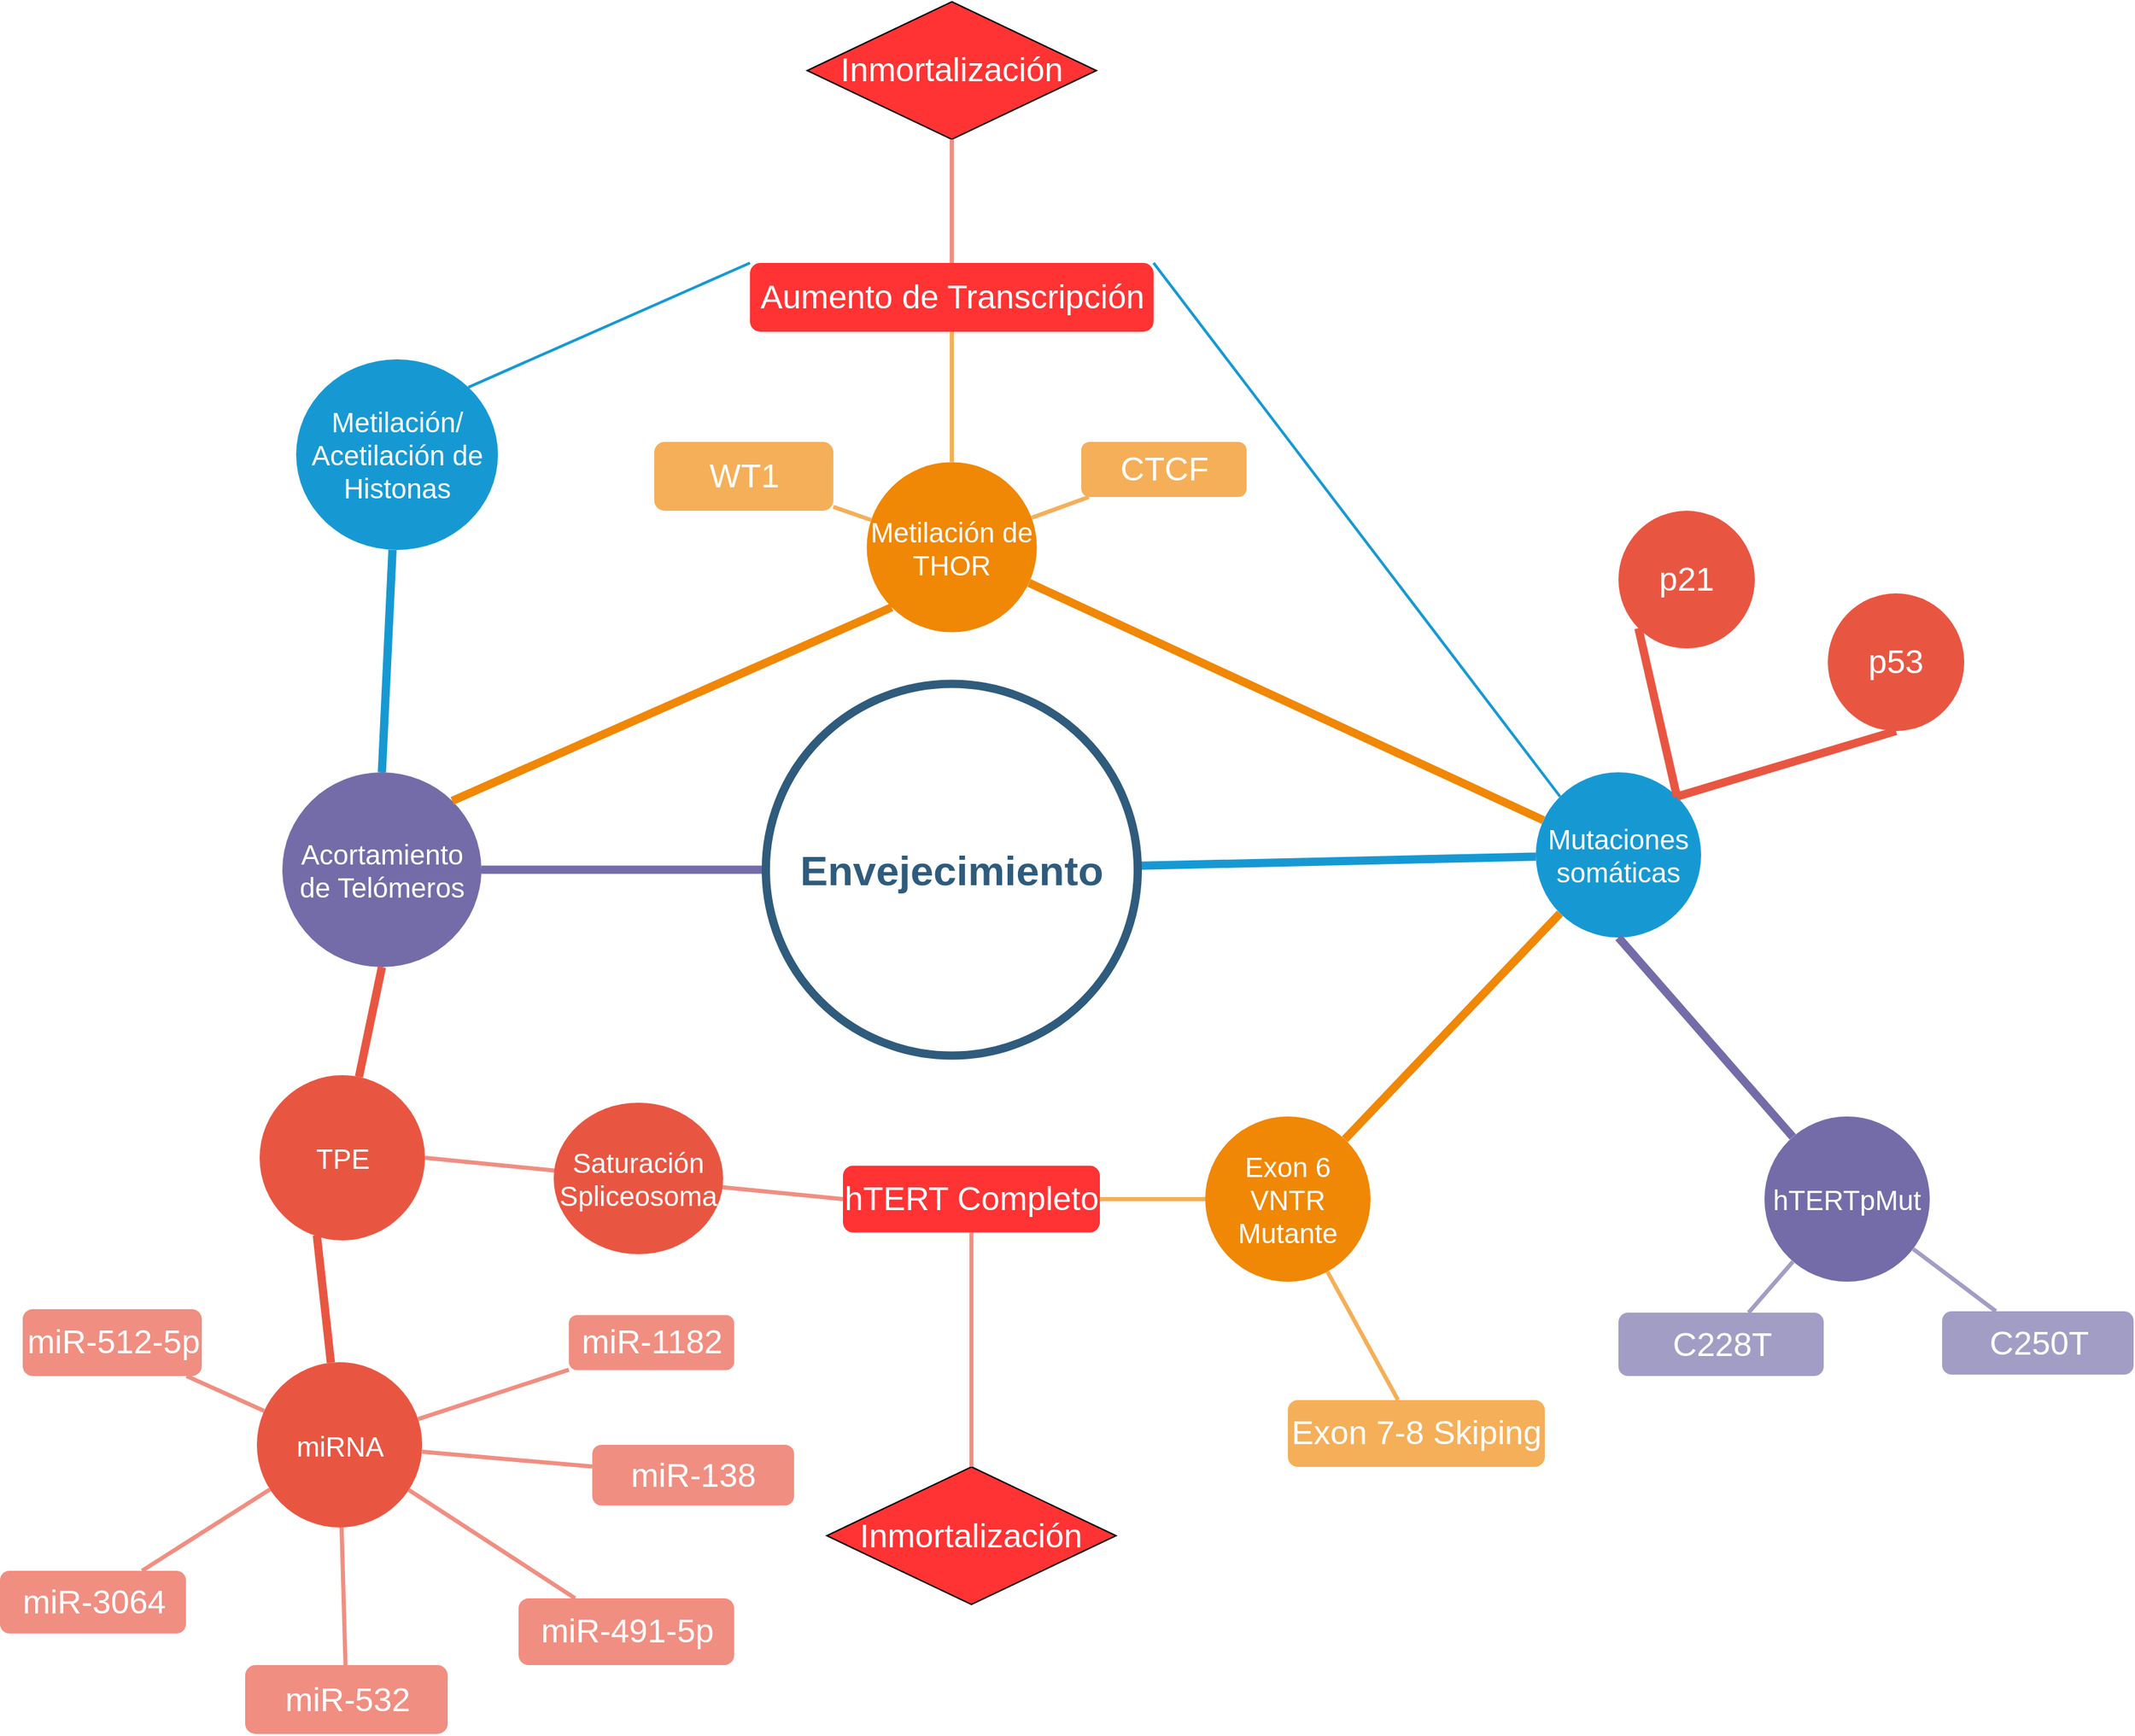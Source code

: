 <mxfile version="20.4.1" type="onedrive"><diagram id="6a731a19-8d31-9384-78a2-239565b7b9f0" name="Page-1"><mxGraphModel grid="1" page="1" gridSize="10" guides="1" tooltips="1" connect="1" arrows="1" fold="1" pageScale="1" pageWidth="1169" pageHeight="827" background="none" math="0" shadow="0"><root><mxCell id="0"/><mxCell id="1" parent="0"/><mxCell id="1350" value="Metilación/&lt;br&gt;Acetilación de Histonas" style="ellipse;whiteSpace=wrap;html=1;shadow=0;fontFamily=Helvetica;fontSize=20;fontColor=#FFFFFF;align=center;strokeWidth=3;fillColor=#1699D3;strokeColor=none;" vertex="1" parent="1"><mxGeometry x="620" y="430" width="146.5" height="138.5" as="geometry"/></mxCell><mxCell id="1351" value="Metilación de THOR" style="ellipse;whiteSpace=wrap;html=1;shadow=0;fontFamily=Helvetica;fontSize=20;fontColor=#FFFFFF;align=center;strokeWidth=3;fillColor=#F08705;strokeColor=none;gradientColor=none;" vertex="1" parent="1"><mxGeometry x="1034.25" y="504.75" width="123.5" height="123.5" as="geometry"/></mxCell><mxCell id="1353" value="Mutaciones somáticas" style="ellipse;whiteSpace=wrap;html=1;shadow=0;fontFamily=Helvetica;fontSize=20;fontColor=#FFFFFF;align=center;strokeWidth=3;fillColor=#1699D3;strokeColor=none;" vertex="1" parent="1"><mxGeometry x="1520" y="730" width="120" height="120" as="geometry"/></mxCell><mxCell id="1354" value="hTERTpMut" style="ellipse;whiteSpace=wrap;html=1;shadow=0;fontFamily=Helvetica;fontSize=20;fontColor=#FFFFFF;align=center;strokeWidth=3;fillColor=#736ca8;strokeColor=none;" vertex="1" parent="1"><mxGeometry x="1686" y="980" width="120" height="120" as="geometry"/></mxCell><mxCell id="1355" value="Exon 6 VNTR Mutante" style="ellipse;whiteSpace=wrap;html=1;shadow=0;fontFamily=Helvetica;fontSize=20;fontColor=#FFFFFF;align=center;strokeWidth=3;fillColor=#F08705;strokeColor=none;" vertex="1" parent="1"><mxGeometry x="1280" y="980" width="120" height="120" as="geometry"/></mxCell><mxCell id="1356" value="miRNA" style="ellipse;whiteSpace=wrap;html=1;shadow=0;fontFamily=Helvetica;fontSize=20;fontColor=#FFFFFF;align=center;strokeWidth=3;fillColor=#E85642;strokeColor=none;" vertex="1" parent="1"><mxGeometry x="591.5" y="1158.5" width="120" height="120" as="geometry"/></mxCell><mxCell id="1357" value="&lt;font style=&quot;font-size: 24px;&quot;&gt;WT1&lt;/font&gt;" style="rounded=1;fillColor=#f5af58;strokeColor=none;strokeWidth=3;shadow=0;html=1;fontColor=#FFFFFF;" vertex="1" parent="1"><mxGeometry x="880" y="490" width="130" height="50" as="geometry"/></mxCell><mxCell id="1359" style="endArrow=none;strokeWidth=6;strokeColor=#1699D3;html=1;exitX=0.5;exitY=0;exitDx=0;exitDy=0;" edge="1" parent="1" source="1516" target="1350"><mxGeometry relative="1" as="geometry"/></mxCell><mxCell id="1360" style="endArrow=none;strokeWidth=6;strokeColor=#f08705;html=1;" edge="1" parent="1" source="1353" target="1351"><mxGeometry relative="1" as="geometry"/></mxCell><mxCell id="1361" style="endArrow=none;strokeWidth=6;strokeColor=#E85642;html=1;exitX=1;exitY=0;exitDx=0;exitDy=0;entryX=0;entryY=1;entryDx=0;entryDy=0;" edge="1" parent="1" source="1353" target="rIe2sCNLpzGbcKBKIpfg-1549"><mxGeometry relative="1" as="geometry"><mxPoint x="1740.045" y="472.722" as="targetPoint"/></mxGeometry></mxCell><mxCell id="1362" style="endArrow=none;strokeWidth=6;strokeColor=#1699D3;html=1;" edge="1" parent="1" source="1515" target="1353"><mxGeometry relative="1" as="geometry"/></mxCell><mxCell id="1363" style="endArrow=none;strokeWidth=6;strokeColor=#736CA8;html=1;" edge="1" parent="1" source="1515" target="1516"><mxGeometry relative="1" as="geometry"/></mxCell><mxCell id="1364" style="endArrow=none;strokeWidth=6;strokeColor=#736ca8;html=1;exitX=0.5;exitY=1;exitDx=0;exitDy=0;" edge="1" parent="1" source="1353" target="1354"><mxGeometry relative="1" as="geometry"/></mxCell><mxCell id="1365" value="" style="edgeStyle=none;endArrow=none;strokeWidth=6;strokeColor=#F08705;html=1;exitX=0;exitY=1;exitDx=0;exitDy=0;" edge="1" parent="1" source="1353" target="1355"><mxGeometry x="181" y="226.5" width="100" height="100" as="geometry"><mxPoint x="181" y="326.5" as="sourcePoint"/><mxPoint x="281" y="226.5" as="targetPoint"/></mxGeometry></mxCell><mxCell id="1366" value="" style="edgeStyle=none;endArrow=none;strokeWidth=6;strokeColor=#E85642;html=1;exitX=0.346;exitY=0.969;exitDx=0;exitDy=0;startArrow=none;exitPerimeter=0;" edge="1" parent="1" source="rIe2sCNLpzGbcKBKIpfg-1543" target="1356"><mxGeometry x="181" y="226.5" width="100" height="100" as="geometry"><mxPoint x="181" y="326.5" as="sourcePoint"/><mxPoint x="281" y="226.5" as="targetPoint"/></mxGeometry></mxCell><mxCell id="1388" value="&lt;font style=&quot;font-size: 24px;&quot;&gt;CTCF&lt;/font&gt;" style="rounded=1;fillColor=#f5af58;strokeColor=none;strokeWidth=3;shadow=0;html=1;fontColor=#FFFFFF;" vertex="1" parent="1"><mxGeometry x="1190" y="490" width="120" height="40" as="geometry"/></mxCell><mxCell id="1399" value="" style="edgeStyle=none;endArrow=none;strokeWidth=3;strokeColor=#F5AF58;html=1;" edge="1" parent="1" source="1351" target="1357"><mxGeometry x="-25.75" y="256.5" width="100" height="100" as="geometry"><mxPoint x="-25.75" y="356.5" as="sourcePoint"/><mxPoint x="74.25" y="256.5" as="targetPoint"/></mxGeometry></mxCell><mxCell id="1400" value="" style="edgeStyle=none;endArrow=none;strokeWidth=3;strokeColor=#F5AF58;html=1;" edge="1" parent="1" source="1351" target="1388"><mxGeometry x="-25.75" y="256.5" width="100" height="100" as="geometry"><mxPoint x="-25.75" y="356.5" as="sourcePoint"/><mxPoint x="74.25" y="256.5" as="targetPoint"/></mxGeometry></mxCell><mxCell id="1459" value="&lt;font style=&quot;font-size: 24px;&quot;&gt;C228T&lt;/font&gt;" style="rounded=1;fillColor=#a29dc5;strokeColor=none;strokeWidth=3;shadow=0;html=1;fontColor=#FFFFFF;" vertex="1" parent="1"><mxGeometry x="1580" y="1122.5" width="149" height="46" as="geometry"/></mxCell><mxCell id="1460" value="&lt;font style=&quot;font-size: 24px;&quot;&gt;C250T&lt;/font&gt;" style="rounded=1;fillColor=#a29dc5;strokeColor=none;strokeWidth=3;shadow=0;html=1;fontColor=#FFFFFF;" vertex="1" parent="1"><mxGeometry x="1815" y="1121.5" width="139" height="46" as="geometry"/></mxCell><mxCell id="1463" value="" style="edgeStyle=none;endArrow=none;strokeWidth=3;strokeColor=#A29DC5;html=1;" edge="1" parent="1" source="1354" target="1460"><mxGeometry x="226" y="-295" width="100" height="100" as="geometry"><mxPoint x="226" y="-195" as="sourcePoint"/><mxPoint x="326" y="-295" as="targetPoint"/></mxGeometry></mxCell><mxCell id="1469" value="&lt;font style=&quot;font-size: 24px;&quot;&gt;Exon 7-8 Skiping&lt;/font&gt;" style="rounded=1;fillColor=#f5af58;strokeColor=none;strokeWidth=3;shadow=0;html=1;fontColor=#FFFFFF;" vertex="1" parent="1"><mxGeometry x="1340" y="1186" width="186.5" height="48.5" as="geometry"/></mxCell><mxCell id="1481" value="" style="edgeStyle=none;endArrow=none;strokeWidth=3;strokeColor=#F5AF58;html=1;" edge="1" parent="1" source="1355" target="1469"><mxGeometry x="243.5" y="39" width="100" height="100" as="geometry"><mxPoint x="243.5" y="139" as="sourcePoint"/><mxPoint x="343.5" y="39" as="targetPoint"/></mxGeometry></mxCell><mxCell id="1490" value="&lt;font style=&quot;font-size: 24px;&quot;&gt;miR-1182&lt;/font&gt;" style="rounded=1;fillColor=#f08e81;strokeColor=none;strokeWidth=3;shadow=0;html=1;fontColor=#FFFFFF;" vertex="1" parent="1"><mxGeometry x="818" y="1124.25" width="120" height="40" as="geometry"/></mxCell><mxCell id="1497" value="&lt;font style=&quot;font-size: 24px;&quot;&gt;miR-512-5p&lt;/font&gt;" style="rounded=1;fillColor=#f08e81;strokeColor=none;strokeWidth=3;shadow=0;html=1;fontColor=#FFFFFF;" vertex="1" parent="1"><mxGeometry x="421.5" y="1120" width="130" height="48.5" as="geometry"/></mxCell><mxCell id="1498" value="&lt;font style=&quot;font-size: 24px;&quot;&gt;miR-3064&lt;/font&gt;" style="rounded=1;fillColor=#f08e81;strokeColor=none;strokeWidth=3;shadow=0;html=1;fontColor=#FFFFFF;" vertex="1" parent="1"><mxGeometry x="405" y="1310" width="135" height="45.5" as="geometry"/></mxCell><mxCell id="1499" value="&lt;font style=&quot;font-size: 24px;&quot;&gt;miR-532&lt;/font&gt;" style="rounded=1;fillColor=#f08e81;strokeColor=none;strokeWidth=3;shadow=0;html=1;fontColor=#FFFFFF;" vertex="1" parent="1"><mxGeometry x="583" y="1378.5" width="147" height="50" as="geometry"/></mxCell><mxCell id="1500" value="&lt;font style=&quot;font-size: 24px;&quot;&gt;miR-491-5p&lt;/font&gt;" style="rounded=1;fillColor=#f08e81;strokeColor=none;strokeWidth=3;shadow=0;html=1;fontColor=#FFFFFF;" vertex="1" parent="1"><mxGeometry x="781.5" y="1330" width="156.5" height="48.5" as="geometry"/></mxCell><mxCell id="1501" value="&lt;font style=&quot;font-size: 24px;&quot;&gt;miR-138&lt;/font&gt;" style="rounded=1;fillColor=#f08e81;strokeColor=none;strokeWidth=3;shadow=0;html=1;fontColor=#FFFFFF;" vertex="1" parent="1"><mxGeometry x="835" y="1218.5" width="146.5" height="44" as="geometry"/></mxCell><mxCell id="1502" value="" style="edgeStyle=none;endArrow=none;strokeWidth=3;strokeColor=#F08E81;html=1;" edge="1" parent="1" source="1356" target="1501"><mxGeometry x="240" y="40" width="100" height="100" as="geometry"><mxPoint x="240" y="140" as="sourcePoint"/><mxPoint x="340" y="40" as="targetPoint"/></mxGeometry></mxCell><mxCell id="1503" value="" style="edgeStyle=none;endArrow=none;strokeWidth=3;strokeColor=#F08E81;html=1;" edge="1" parent="1" source="1356" target="1490"><mxGeometry x="240" y="40" width="100" height="100" as="geometry"><mxPoint x="240" y="140" as="sourcePoint"/><mxPoint x="340" y="40" as="targetPoint"/></mxGeometry></mxCell><mxCell id="1510" value="" style="edgeStyle=none;endArrow=none;strokeWidth=3;strokeColor=#F08E81;html=1;" edge="1" parent="1" source="1356" target="1497"><mxGeometry x="240" y="40" width="100" height="100" as="geometry"><mxPoint x="240" y="140" as="sourcePoint"/><mxPoint x="340" y="40" as="targetPoint"/></mxGeometry></mxCell><mxCell id="1511" value="" style="edgeStyle=none;endArrow=none;strokeWidth=3;strokeColor=#F08E81;html=1;" edge="1" parent="1" source="1356" target="1498"><mxGeometry x="240" y="40" width="100" height="100" as="geometry"><mxPoint x="240" y="140" as="sourcePoint"/><mxPoint x="340" y="40" as="targetPoint"/></mxGeometry></mxCell><mxCell id="1512" value="" style="edgeStyle=none;endArrow=none;strokeWidth=3;strokeColor=#F08E81;html=1;" edge="1" parent="1" source="1356" target="1499"><mxGeometry x="240" y="40" width="100" height="100" as="geometry"><mxPoint x="240" y="140" as="sourcePoint"/><mxPoint x="340" y="40" as="targetPoint"/></mxGeometry></mxCell><mxCell id="1513" value="" style="edgeStyle=none;endArrow=none;strokeWidth=3;strokeColor=#F08E81;html=1;" edge="1" parent="1" source="1356" target="1500"><mxGeometry x="240" y="40" width="100" height="100" as="geometry"><mxPoint x="240" y="140" as="sourcePoint"/><mxPoint x="340" y="40" as="targetPoint"/></mxGeometry></mxCell><mxCell id="1515" value="Envejecimiento" style="ellipse;whiteSpace=wrap;html=1;shadow=0;fontFamily=Helvetica;fontSize=30;fontColor=#2F5B7C;align=center;strokeColor=#2F5B7C;strokeWidth=6;fillColor=#FFFFFF;fontStyle=1;gradientColor=none;" vertex="1" parent="1"><mxGeometry x="961" y="665.75" width="270" height="270" as="geometry"/></mxCell><mxCell id="1516" value="Acortamiento de Telómeros" style="ellipse;whiteSpace=wrap;html=1;shadow=0;fontFamily=Helvetica;fontSize=20;fontColor=#FFFFFF;align=center;strokeWidth=3;fillColor=#736ca8;strokeColor=none;" vertex="1" parent="1"><mxGeometry x="610" y="730" width="144.5" height="141.5" as="geometry"/></mxCell><mxCell id="1541" value="" style="edgeStyle=none;endArrow=none;strokeWidth=3;strokeColor=#A29DC5;html=1;" edge="1" parent="1" source="1354" target="1459"><mxGeometry x="-1199" y="-600" width="100" height="100" as="geometry"><mxPoint x="-1199" y="-500" as="sourcePoint"/><mxPoint x="-1099" y="-600" as="targetPoint"/></mxGeometry></mxCell><mxCell id="rIe2sCNLpzGbcKBKIpfg-1543" value="TPE" style="ellipse;whiteSpace=wrap;html=1;shadow=0;fontFamily=Helvetica;fontSize=20;fontColor=#FFFFFF;align=center;strokeWidth=3;fillColor=#E85642;strokeColor=none;" vertex="1" parent="1"><mxGeometry x="593.5" y="950" width="120" height="120" as="geometry"/></mxCell><mxCell id="rIe2sCNLpzGbcKBKIpfg-1544" value="" style="edgeStyle=none;endArrow=none;strokeWidth=6;strokeColor=#E85642;html=1;exitX=0.5;exitY=1;exitDx=0;exitDy=0;" edge="1" parent="1" source="1516" target="rIe2sCNLpzGbcKBKIpfg-1543"><mxGeometry x="181" y="226.5" width="100" height="100" as="geometry"><mxPoint x="682.25" y="871.5" as="sourcePoint"/><mxPoint x="628.943" y="1172.416" as="targetPoint"/></mxGeometry></mxCell><mxCell id="rIe2sCNLpzGbcKBKIpfg-1546" style="endArrow=none;strokeWidth=6;strokeColor=#f08705;html=1;entryX=0;entryY=1;entryDx=0;entryDy=0;exitX=1;exitY=0;exitDx=0;exitDy=0;" edge="1" parent="1" source="1516" target="1351"><mxGeometry relative="1" as="geometry"><mxPoint x="1065.711" y="848.109" as="sourcePoint"/><mxPoint x="738.499" y="516.497" as="targetPoint"/></mxGeometry></mxCell><mxCell id="rIe2sCNLpzGbcKBKIpfg-1549" value="&lt;font style=&quot;font-size: 24px;&quot;&gt;p21&lt;/font&gt;" style="ellipse;whiteSpace=wrap;html=1;shadow=0;fontFamily=Helvetica;fontSize=20;fontColor=#FFFFFF;align=center;strokeWidth=3;fillColor=#E85642;strokeColor=none;" vertex="1" parent="1"><mxGeometry x="1580" y="540" width="99" height="100" as="geometry"/></mxCell><mxCell id="rIe2sCNLpzGbcKBKIpfg-1550" style="endArrow=none;strokeWidth=6;strokeColor=#E85642;html=1;exitX=1;exitY=0;exitDx=0;exitDy=0;entryX=0.5;entryY=1;entryDx=0;entryDy=0;" edge="1" parent="1" source="1353" target="rIe2sCNLpzGbcKBKIpfg-1551"><mxGeometry relative="1" as="geometry"><mxPoint x="1703.426" y="864.074" as="sourcePoint"/><mxPoint x="1820.045" y="552.722" as="targetPoint"/></mxGeometry></mxCell><mxCell id="rIe2sCNLpzGbcKBKIpfg-1551" value="&lt;font style=&quot;font-size: 24px;&quot;&gt;p53&lt;/font&gt;" style="ellipse;whiteSpace=wrap;html=1;shadow=0;fontFamily=Helvetica;fontSize=20;fontColor=#FFFFFF;align=center;strokeWidth=3;fillColor=#E85642;strokeColor=none;" vertex="1" parent="1"><mxGeometry x="1732" y="600" width="99" height="100" as="geometry"/></mxCell><mxCell id="rIe2sCNLpzGbcKBKIpfg-1552" value="" style="edgeStyle=none;endArrow=none;strokeWidth=3;strokeColor=#F5AF58;html=1;exitX=0;exitY=0.5;exitDx=0;exitDy=0;entryX=1;entryY=0.5;entryDx=0;entryDy=0;" edge="1" parent="1" source="1355" target="rIe2sCNLpzGbcKBKIpfg-1553"><mxGeometry x="253.5" y="49" width="100" height="100" as="geometry"><mxPoint x="1331.026" y="1106.921" as="sourcePoint"/><mxPoint x="1160" y="1040" as="targetPoint"/></mxGeometry></mxCell><mxCell id="rIe2sCNLpzGbcKBKIpfg-1553" value="&lt;font style=&quot;font-size: 24px;&quot;&gt;hTERT Completo&lt;/font&gt;" style="rounded=1;fillColor=#FF3333;strokeColor=none;strokeWidth=3;shadow=0;html=1;fontColor=#FFFFFF;" vertex="1" parent="1"><mxGeometry x="1017" y="1015.75" width="186.5" height="48.5" as="geometry"/></mxCell><mxCell id="rIe2sCNLpzGbcKBKIpfg-1555" value="" style="edgeStyle=none;endArrow=none;strokeWidth=3;strokeColor=#F08E81;html=1;exitX=1;exitY=0.5;exitDx=0;exitDy=0;entryX=0;entryY=0.5;entryDx=0;entryDy=0;" edge="1" parent="1" source="rIe2sCNLpzGbcKBKIpfg-1543" target="rIe2sCNLpzGbcKBKIpfg-1553"><mxGeometry x="258.91" y="-130.47" width="100" height="100" as="geometry"><mxPoint x="738.495" y="1015.747" as="sourcePoint"/><mxPoint x="841.253" y="945.03" as="targetPoint"/></mxGeometry></mxCell><mxCell id="rIe2sCNLpzGbcKBKIpfg-1556" value="Saturación Spliceosoma" style="ellipse;whiteSpace=wrap;html=1;shadow=0;fontFamily=Helvetica;fontSize=20;fontColor=#FFFFFF;align=center;strokeWidth=3;fillColor=#E85642;strokeColor=none;" vertex="1" parent="1"><mxGeometry x="807" y="970" width="123" height="110" as="geometry"/></mxCell><mxCell id="rIe2sCNLpzGbcKBKIpfg-1557" value="&lt;font color=&quot;#ffffff&quot;&gt;Inmortalización&lt;/font&gt;" style="rhombus;whiteSpace=wrap;html=1;fontSize=24;fillColor=#FF3333;" vertex="1" parent="1"><mxGeometry x="1005.25" y="1234.5" width="210" height="100" as="geometry"/></mxCell><mxCell id="rIe2sCNLpzGbcKBKIpfg-1559" value="" style="edgeStyle=none;endArrow=none;strokeWidth=3;strokeColor=#F08E81;html=1;exitX=0.5;exitY=1;exitDx=0;exitDy=0;entryX=0.5;entryY=0;entryDx=0;entryDy=0;" edge="1" parent="1" source="rIe2sCNLpzGbcKBKIpfg-1553" target="rIe2sCNLpzGbcKBKIpfg-1557"><mxGeometry x="521.91" y="31.03" width="100" height="100" as="geometry"><mxPoint x="976.5" y="1171.5" as="sourcePoint"/><mxPoint x="1110" y="1250" as="targetPoint"/></mxGeometry></mxCell><mxCell id="rIe2sCNLpzGbcKBKIpfg-1561" value="&lt;font style=&quot;font-size: 24px;&quot;&gt;Aumento de Transcripción&lt;/font&gt;" style="rounded=1;fillColor=#FF3333;strokeColor=none;strokeWidth=3;shadow=0;html=1;fontColor=#FFFFFF;gradientColor=none;gradientDirection=radial;" vertex="1" parent="1"><mxGeometry x="949.5" y="360" width="293" height="50" as="geometry"/></mxCell><mxCell id="rIe2sCNLpzGbcKBKIpfg-1562" style="endArrow=none;strokeWidth=2;strokeColor=#1699D3;html=1;exitX=1;exitY=0;exitDx=0;exitDy=0;entryX=0;entryY=0;entryDx=0;entryDy=0;" edge="1" parent="1" source="1350" target="rIe2sCNLpzGbcKBKIpfg-1561"><mxGeometry relative="1" as="geometry"><mxPoint x="822.5" y="494.56" as="sourcePoint"/><mxPoint x="830.492" y="333.002" as="targetPoint"/></mxGeometry></mxCell><mxCell id="rIe2sCNLpzGbcKBKIpfg-1564" value="" style="edgeStyle=none;endArrow=none;strokeWidth=3;strokeColor=#F5AF58;html=1;entryX=0.5;entryY=1;entryDx=0;entryDy=0;exitX=0.5;exitY=0;exitDx=0;exitDy=0;" edge="1" parent="1" source="1351" target="rIe2sCNLpzGbcKBKIpfg-1561"><mxGeometry x="104.25" y="136.5" width="100" height="100" as="geometry"><mxPoint x="1100" y="470" as="sourcePoint"/><mxPoint x="1050" y="440" as="targetPoint"/><Array as="points"/></mxGeometry></mxCell><mxCell id="rIe2sCNLpzGbcKBKIpfg-1567" style="endArrow=none;strokeWidth=2;strokeColor=#1699D3;html=1;exitX=1;exitY=0;exitDx=0;exitDy=0;entryX=0;entryY=0;entryDx=0;entryDy=0;" edge="1" parent="1" source="rIe2sCNLpzGbcKBKIpfg-1561" target="1353"><mxGeometry relative="1" as="geometry"><mxPoint x="1307.574" y="405.075" as="sourcePoint"/><mxPoint x="1526.5" y="340" as="targetPoint"/></mxGeometry></mxCell><mxCell id="rIe2sCNLpzGbcKBKIpfg-1569" value="&lt;font color=&quot;#ffffff&quot;&gt;Inmortalización&lt;/font&gt;" style="rhombus;whiteSpace=wrap;html=1;fontSize=24;fillColor=#FF3333;" vertex="1" parent="1"><mxGeometry x="991" y="170.25" width="210" height="100" as="geometry"/></mxCell><mxCell id="rIe2sCNLpzGbcKBKIpfg-1570" value="" style="edgeStyle=none;endArrow=none;strokeWidth=3;strokeColor=#F08E81;html=1;exitX=0.5;exitY=0;exitDx=0;exitDy=0;entryX=0.5;entryY=1;entryDx=0;entryDy=0;" edge="1" parent="1" source="rIe2sCNLpzGbcKBKIpfg-1561" target="rIe2sCNLpzGbcKBKIpfg-1569"><mxGeometry x="507.66" y="-1033.22" width="100" height="100" as="geometry"><mxPoint x="1096" as="sourcePoint"/><mxPoint x="1095.75" y="185.75" as="targetPoint"/></mxGeometry></mxCell></root></mxGraphModel></diagram></mxfile>